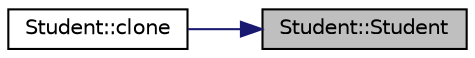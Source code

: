 digraph "Student::Student"
{
 // LATEX_PDF_SIZE
  edge [fontname="Helvetica",fontsize="10",labelfontname="Helvetica",labelfontsize="10"];
  node [fontname="Helvetica",fontsize="10",shape=record];
  rankdir="RL";
  Node1 [label="Student::Student",height=0.2,width=0.4,color="black", fillcolor="grey75", style="filled", fontcolor="black",tooltip="Constructor."];
  Node1 -> Node2 [dir="back",color="midnightblue",fontsize="10",style="solid",fontname="Helvetica"];
  Node2 [label="Student::clone",height=0.2,width=0.4,color="black", fillcolor="white", style="filled",URL="$classStudent.html#a8cc8e433573bc39e6060406da6618d01",tooltip="Clone the student."];
}
